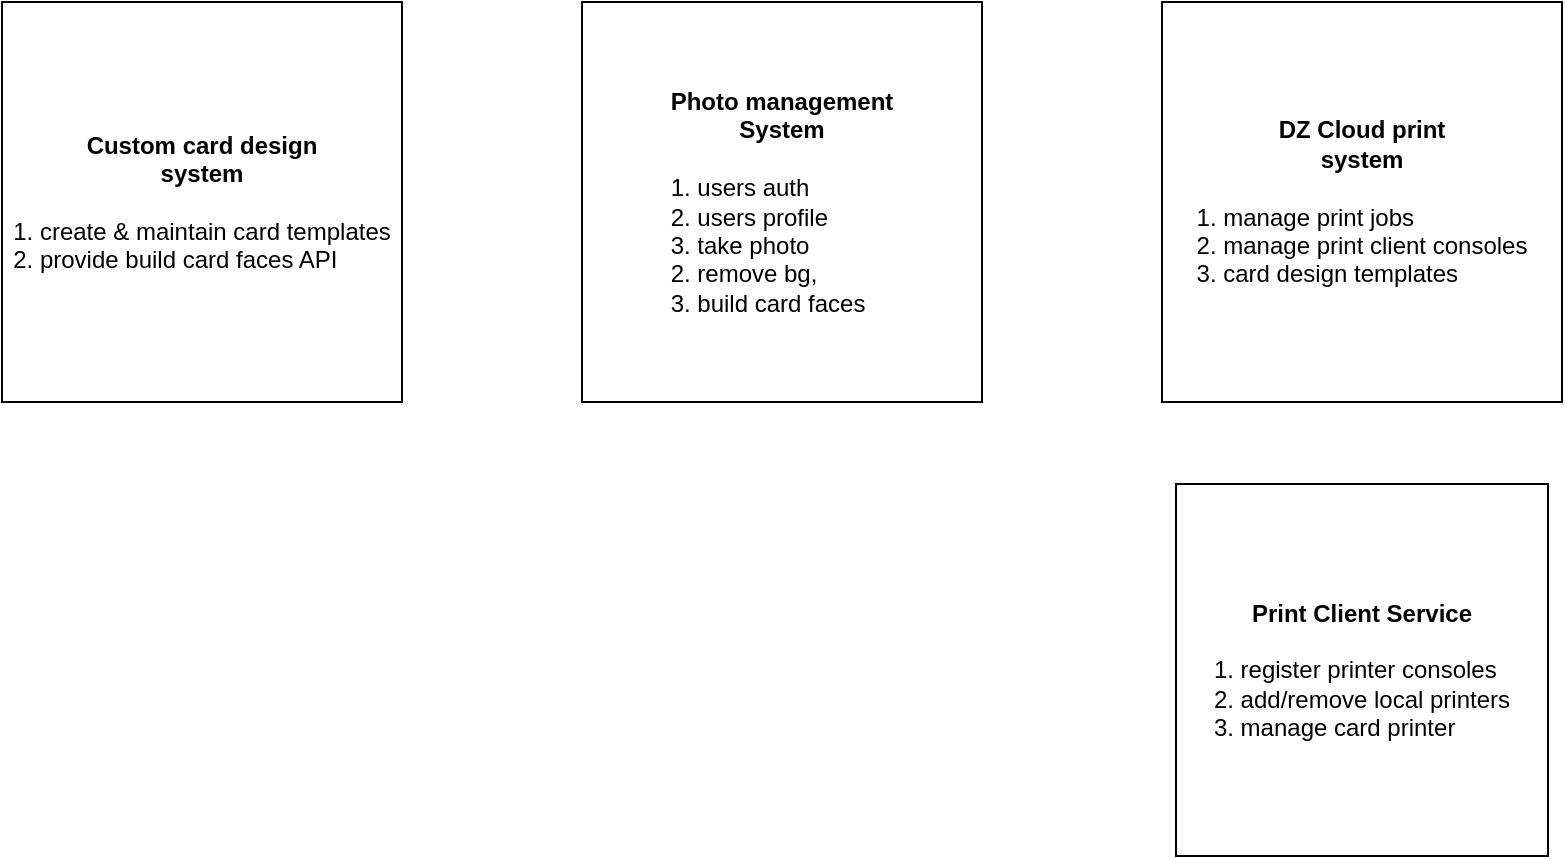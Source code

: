 <mxfile version="15.2.9" type="github" pages="2">
  <diagram id="r_a6c4T3uoJwIFPuBqCp" name="overview">
    <mxGraphModel dx="1120" dy="598" grid="1" gridSize="10" guides="1" tooltips="1" connect="1" arrows="1" fold="1" page="1" pageScale="1" pageWidth="1169" pageHeight="827" math="0" shadow="0">
      <root>
        <mxCell id="XQk42yvYTj5b2N5QGWH9-0" />
        <mxCell id="XQk42yvYTj5b2N5QGWH9-1" parent="XQk42yvYTj5b2N5QGWH9-0" />
        <mxCell id="AS9TGTLmxo-H16eB41mD-0" value="&lt;div&gt;&lt;b&gt;Photo management&lt;/b&gt;&lt;/div&gt;&lt;div&gt;&lt;b&gt;System&lt;/b&gt;&lt;/div&gt;&lt;div&gt;&lt;br&gt;&lt;/div&gt;&lt;div align=&quot;left&quot;&gt;1. users auth&lt;/div&gt;&lt;div align=&quot;left&quot;&gt;2. users profile&lt;br&gt;&lt;/div&gt;&lt;div align=&quot;left&quot;&gt;3. take photo&lt;/div&gt;&lt;div align=&quot;left&quot;&gt;2. remove bg, &lt;br&gt;&lt;/div&gt;&lt;div align=&quot;left&quot;&gt;3. build card faces&lt;/div&gt;" style="whiteSpace=wrap;html=1;aspect=fixed;" parent="XQk42yvYTj5b2N5QGWH9-1" vertex="1">
          <mxGeometry x="360" y="80" width="200" height="200" as="geometry" />
        </mxCell>
        <mxCell id="AS9TGTLmxo-H16eB41mD-1" value="&lt;div&gt;&lt;b&gt;Custom card design &lt;br&gt;&lt;/b&gt;&lt;/div&gt;&lt;div&gt;&lt;b&gt;system&lt;/b&gt;&lt;/div&gt;&lt;div&gt;&lt;br&gt;&lt;/div&gt;&lt;div align=&quot;left&quot;&gt;1. create &amp;amp; maintain card templates&lt;/div&gt;&lt;div align=&quot;left&quot;&gt;2. provide build card faces API&lt;br&gt;&lt;/div&gt;" style="whiteSpace=wrap;html=1;aspect=fixed;" parent="XQk42yvYTj5b2N5QGWH9-1" vertex="1">
          <mxGeometry x="70" y="80" width="200" height="200" as="geometry" />
        </mxCell>
        <mxCell id="AS9TGTLmxo-H16eB41mD-2" value="&lt;div&gt;&lt;b&gt;DZ Cloud print &lt;br&gt;&lt;/b&gt;&lt;/div&gt;&lt;div&gt;&lt;b&gt;system&lt;/b&gt;&lt;/div&gt;&lt;div align=&quot;left&quot;&gt;&lt;br&gt;&lt;/div&gt;&lt;div align=&quot;left&quot;&gt;1. manage print jobs&lt;/div&gt;&lt;div align=&quot;left&quot;&gt;2. manage print client consoles&lt;br&gt;&lt;/div&gt;&lt;div align=&quot;left&quot;&gt;3. card design templates&lt;/div&gt;" style="whiteSpace=wrap;html=1;aspect=fixed;" parent="XQk42yvYTj5b2N5QGWH9-1" vertex="1">
          <mxGeometry x="650" y="80" width="200" height="200" as="geometry" />
        </mxCell>
        <mxCell id="VPOgRjzrrNW2hI6NRS3K-3" value="&lt;div&gt;&lt;b&gt;Print Client Service&lt;/b&gt;&lt;/div&gt;&lt;div&gt;&lt;br&gt;&lt;/div&gt;&lt;div align=&quot;left&quot;&gt;1. register printer consoles&lt;/div&gt;&lt;div align=&quot;left&quot;&gt;2. add/remove local printers&lt;br&gt;&lt;/div&gt;&lt;div align=&quot;left&quot;&gt;3. manage card printer&lt;br&gt;&lt;/div&gt;" style="whiteSpace=wrap;html=1;aspect=fixed;" vertex="1" parent="XQk42yvYTj5b2N5QGWH9-1">
          <mxGeometry x="657" y="321" width="186" height="186" as="geometry" />
        </mxCell>
      </root>
    </mxGraphModel>
  </diagram>
  <diagram id="C5RBs43oDa-KdzZeNtuy" name="Custom card design ">
    <mxGraphModel dx="1023" dy="598" grid="1" gridSize="10" guides="1" tooltips="1" connect="1" arrows="1" fold="1" page="1" pageScale="1" pageWidth="827" pageHeight="1169" math="0" shadow="0">
      <root>
        <mxCell id="WIyWlLk6GJQsqaUBKTNV-0" />
        <mxCell id="WIyWlLk6GJQsqaUBKTNV-1" parent="WIyWlLk6GJQsqaUBKTNV-0" />
        <mxCell id="UXQcSEptCOop2wgbjfl1-41" value="tb_card_template" style="shape=table;startSize=30;container=1;collapsible=1;childLayout=tableLayout;fixedRows=1;rowLines=0;fontStyle=1;align=center;resizeLast=1;rounded=0;shadow=0;glass=0;sketch=0;" vertex="1" parent="WIyWlLk6GJQsqaUBKTNV-1">
          <mxGeometry x="110" y="80" width="180" height="280" as="geometry" />
        </mxCell>
        <mxCell id="UXQcSEptCOop2wgbjfl1-42" value="" style="shape=partialRectangle;collapsible=0;dropTarget=0;pointerEvents=0;fillColor=none;top=0;left=0;bottom=1;right=0;points=[[0,0.5],[1,0.5]];portConstraint=eastwest;" vertex="1" parent="UXQcSEptCOop2wgbjfl1-41">
          <mxGeometry y="30" width="180" height="30" as="geometry" />
        </mxCell>
        <mxCell id="UXQcSEptCOop2wgbjfl1-43" value="PK" style="shape=partialRectangle;connectable=0;fillColor=none;top=0;left=0;bottom=0;right=0;fontStyle=1;overflow=hidden;" vertex="1" parent="UXQcSEptCOop2wgbjfl1-42">
          <mxGeometry width="30" height="30" as="geometry">
            <mxRectangle width="30" height="30" as="alternateBounds" />
          </mxGeometry>
        </mxCell>
        <mxCell id="UXQcSEptCOop2wgbjfl1-44" value="UniqueID" style="shape=partialRectangle;connectable=0;fillColor=none;top=0;left=0;bottom=0;right=0;align=left;spacingLeft=6;fontStyle=5;overflow=hidden;" vertex="1" parent="UXQcSEptCOop2wgbjfl1-42">
          <mxGeometry x="30" width="150" height="30" as="geometry">
            <mxRectangle width="150" height="30" as="alternateBounds" />
          </mxGeometry>
        </mxCell>
        <mxCell id="UXQcSEptCOop2wgbjfl1-48" value="" style="shape=partialRectangle;collapsible=0;dropTarget=0;pointerEvents=0;fillColor=none;top=0;left=0;bottom=0;right=0;points=[[0,0.5],[1,0.5]];portConstraint=eastwest;" vertex="1" parent="UXQcSEptCOop2wgbjfl1-41">
          <mxGeometry y="60" width="180" height="30" as="geometry" />
        </mxCell>
        <mxCell id="UXQcSEptCOop2wgbjfl1-49" value="" style="shape=partialRectangle;connectable=0;fillColor=none;top=0;left=0;bottom=0;right=0;editable=1;overflow=hidden;" vertex="1" parent="UXQcSEptCOop2wgbjfl1-48">
          <mxGeometry width="30" height="30" as="geometry">
            <mxRectangle width="30" height="30" as="alternateBounds" />
          </mxGeometry>
        </mxCell>
        <mxCell id="UXQcSEptCOop2wgbjfl1-50" value="org_ref_name:string" style="shape=partialRectangle;connectable=0;fillColor=none;top=0;left=0;bottom=0;right=0;align=left;spacingLeft=6;overflow=hidden;" vertex="1" parent="UXQcSEptCOop2wgbjfl1-48">
          <mxGeometry x="30" width="150" height="30" as="geometry">
            <mxRectangle width="150" height="30" as="alternateBounds" />
          </mxGeometry>
        </mxCell>
        <mxCell id="UXQcSEptCOop2wgbjfl1-45" value="" style="shape=partialRectangle;collapsible=0;dropTarget=0;pointerEvents=0;fillColor=none;top=0;left=0;bottom=0;right=0;points=[[0,0.5],[1,0.5]];portConstraint=eastwest;" vertex="1" parent="UXQcSEptCOop2wgbjfl1-41">
          <mxGeometry y="90" width="180" height="30" as="geometry" />
        </mxCell>
        <mxCell id="UXQcSEptCOop2wgbjfl1-46" value="" style="shape=partialRectangle;connectable=0;fillColor=none;top=0;left=0;bottom=0;right=0;editable=1;overflow=hidden;" vertex="1" parent="UXQcSEptCOop2wgbjfl1-45">
          <mxGeometry width="30" height="30" as="geometry">
            <mxRectangle width="30" height="30" as="alternateBounds" />
          </mxGeometry>
        </mxCell>
        <mxCell id="UXQcSEptCOop2wgbjfl1-47" value="product_ref_name:string" style="shape=partialRectangle;connectable=0;fillColor=none;top=0;left=0;bottom=0;right=0;align=left;spacingLeft=6;overflow=hidden;" vertex="1" parent="UXQcSEptCOop2wgbjfl1-45">
          <mxGeometry x="30" width="150" height="30" as="geometry">
            <mxRectangle width="150" height="30" as="alternateBounds" />
          </mxGeometry>
        </mxCell>
        <mxCell id="UXQcSEptCOop2wgbjfl1-51" value="" style="shape=partialRectangle;collapsible=0;dropTarget=0;pointerEvents=0;fillColor=none;top=0;left=0;bottom=0;right=0;points=[[0,0.5],[1,0.5]];portConstraint=eastwest;" vertex="1" parent="UXQcSEptCOop2wgbjfl1-41">
          <mxGeometry y="120" width="180" height="30" as="geometry" />
        </mxCell>
        <mxCell id="UXQcSEptCOop2wgbjfl1-52" value="" style="shape=partialRectangle;connectable=0;fillColor=none;top=0;left=0;bottom=0;right=0;editable=1;overflow=hidden;" vertex="1" parent="UXQcSEptCOop2wgbjfl1-51">
          <mxGeometry width="30" height="30" as="geometry">
            <mxRectangle width="30" height="30" as="alternateBounds" />
          </mxGeometry>
        </mxCell>
        <mxCell id="UXQcSEptCOop2wgbjfl1-53" value="card_layout:json" style="shape=partialRectangle;connectable=0;fillColor=none;top=0;left=0;bottom=0;right=0;align=left;spacingLeft=6;overflow=hidden;" vertex="1" parent="UXQcSEptCOop2wgbjfl1-51">
          <mxGeometry x="30" width="150" height="30" as="geometry">
            <mxRectangle width="150" height="30" as="alternateBounds" />
          </mxGeometry>
        </mxCell>
        <mxCell id="UXQcSEptCOop2wgbjfl1-57" style="shape=partialRectangle;collapsible=0;dropTarget=0;pointerEvents=0;fillColor=none;top=0;left=0;bottom=0;right=0;points=[[0,0.5],[1,0.5]];portConstraint=eastwest;" vertex="1" parent="UXQcSEptCOop2wgbjfl1-41">
          <mxGeometry y="150" width="180" height="30" as="geometry" />
        </mxCell>
        <mxCell id="UXQcSEptCOop2wgbjfl1-58" style="shape=partialRectangle;connectable=0;fillColor=none;top=0;left=0;bottom=0;right=0;editable=1;overflow=hidden;" vertex="1" parent="UXQcSEptCOop2wgbjfl1-57">
          <mxGeometry width="30" height="30" as="geometry">
            <mxRectangle width="30" height="30" as="alternateBounds" />
          </mxGeometry>
        </mxCell>
        <mxCell id="UXQcSEptCOop2wgbjfl1-59" value="create_date:datetime" style="shape=partialRectangle;connectable=0;fillColor=none;top=0;left=0;bottom=0;right=0;align=left;spacingLeft=6;overflow=hidden;" vertex="1" parent="UXQcSEptCOop2wgbjfl1-57">
          <mxGeometry x="30" width="150" height="30" as="geometry">
            <mxRectangle width="150" height="30" as="alternateBounds" />
          </mxGeometry>
        </mxCell>
        <mxCell id="UXQcSEptCOop2wgbjfl1-54" style="shape=partialRectangle;collapsible=0;dropTarget=0;pointerEvents=0;fillColor=none;top=0;left=0;bottom=0;right=0;points=[[0,0.5],[1,0.5]];portConstraint=eastwest;" vertex="1" parent="UXQcSEptCOop2wgbjfl1-41">
          <mxGeometry y="180" width="180" height="30" as="geometry" />
        </mxCell>
        <mxCell id="UXQcSEptCOop2wgbjfl1-55" style="shape=partialRectangle;connectable=0;fillColor=none;top=0;left=0;bottom=0;right=0;editable=1;overflow=hidden;" vertex="1" parent="UXQcSEptCOop2wgbjfl1-54">
          <mxGeometry width="30" height="30" as="geometry">
            <mxRectangle width="30" height="30" as="alternateBounds" />
          </mxGeometry>
        </mxCell>
        <mxCell id="UXQcSEptCOop2wgbjfl1-56" value="create_by:string" style="shape=partialRectangle;connectable=0;fillColor=none;top=0;left=0;bottom=0;right=0;align=left;spacingLeft=6;overflow=hidden;" vertex="1" parent="UXQcSEptCOop2wgbjfl1-54">
          <mxGeometry x="30" width="150" height="30" as="geometry">
            <mxRectangle width="150" height="30" as="alternateBounds" />
          </mxGeometry>
        </mxCell>
        <mxCell id="UXQcSEptCOop2wgbjfl1-63" style="shape=partialRectangle;collapsible=0;dropTarget=0;pointerEvents=0;fillColor=none;top=0;left=0;bottom=0;right=0;points=[[0,0.5],[1,0.5]];portConstraint=eastwest;" vertex="1" parent="UXQcSEptCOop2wgbjfl1-41">
          <mxGeometry y="210" width="180" height="30" as="geometry" />
        </mxCell>
        <mxCell id="UXQcSEptCOop2wgbjfl1-64" style="shape=partialRectangle;connectable=0;fillColor=none;top=0;left=0;bottom=0;right=0;editable=1;overflow=hidden;" vertex="1" parent="UXQcSEptCOop2wgbjfl1-63">
          <mxGeometry width="30" height="30" as="geometry">
            <mxRectangle width="30" height="30" as="alternateBounds" />
          </mxGeometry>
        </mxCell>
        <mxCell id="UXQcSEptCOop2wgbjfl1-65" value="update_date:datetime" style="shape=partialRectangle;connectable=0;fillColor=none;top=0;left=0;bottom=0;right=0;align=left;spacingLeft=6;overflow=hidden;" vertex="1" parent="UXQcSEptCOop2wgbjfl1-63">
          <mxGeometry x="30" width="150" height="30" as="geometry">
            <mxRectangle width="150" height="30" as="alternateBounds" />
          </mxGeometry>
        </mxCell>
        <mxCell id="UXQcSEptCOop2wgbjfl1-60" style="shape=partialRectangle;collapsible=0;dropTarget=0;pointerEvents=0;fillColor=none;top=0;left=0;bottom=0;right=0;points=[[0,0.5],[1,0.5]];portConstraint=eastwest;" vertex="1" parent="UXQcSEptCOop2wgbjfl1-41">
          <mxGeometry y="240" width="180" height="30" as="geometry" />
        </mxCell>
        <mxCell id="UXQcSEptCOop2wgbjfl1-61" style="shape=partialRectangle;connectable=0;fillColor=none;top=0;left=0;bottom=0;right=0;editable=1;overflow=hidden;" vertex="1" parent="UXQcSEptCOop2wgbjfl1-60">
          <mxGeometry width="30" height="30" as="geometry">
            <mxRectangle width="30" height="30" as="alternateBounds" />
          </mxGeometry>
        </mxCell>
        <mxCell id="UXQcSEptCOop2wgbjfl1-62" value="update_by:string" style="shape=partialRectangle;connectable=0;fillColor=none;top=0;left=0;bottom=0;right=0;align=left;spacingLeft=6;overflow=hidden;" vertex="1" parent="UXQcSEptCOop2wgbjfl1-60">
          <mxGeometry x="30" width="150" height="30" as="geometry">
            <mxRectangle width="150" height="30" as="alternateBounds" />
          </mxGeometry>
        </mxCell>
        <mxCell id="UXQcSEptCOop2wgbjfl1-66" value="tb_data_parameter" style="shape=table;startSize=30;container=1;collapsible=1;childLayout=tableLayout;fixedRows=1;rowLines=0;fontStyle=1;align=center;resizeLast=1;rounded=0;shadow=0;glass=0;sketch=0;" vertex="1" parent="WIyWlLk6GJQsqaUBKTNV-1">
          <mxGeometry x="430" y="80" width="180" height="300" as="geometry" />
        </mxCell>
        <mxCell id="UXQcSEptCOop2wgbjfl1-67" value="" style="shape=partialRectangle;collapsible=0;dropTarget=0;pointerEvents=0;fillColor=none;top=0;left=0;bottom=1;right=0;points=[[0,0.5],[1,0.5]];portConstraint=eastwest;" vertex="1" parent="UXQcSEptCOop2wgbjfl1-66">
          <mxGeometry y="30" width="180" height="30" as="geometry" />
        </mxCell>
        <mxCell id="UXQcSEptCOop2wgbjfl1-68" value="PK" style="shape=partialRectangle;connectable=0;fillColor=none;top=0;left=0;bottom=0;right=0;fontStyle=1;overflow=hidden;" vertex="1" parent="UXQcSEptCOop2wgbjfl1-67">
          <mxGeometry width="30" height="30" as="geometry">
            <mxRectangle width="30" height="30" as="alternateBounds" />
          </mxGeometry>
        </mxCell>
        <mxCell id="UXQcSEptCOop2wgbjfl1-69" value="UniqueID" style="shape=partialRectangle;connectable=0;fillColor=none;top=0;left=0;bottom=0;right=0;align=left;spacingLeft=6;fontStyle=5;overflow=hidden;" vertex="1" parent="UXQcSEptCOop2wgbjfl1-67">
          <mxGeometry x="30" width="150" height="30" as="geometry">
            <mxRectangle width="150" height="30" as="alternateBounds" />
          </mxGeometry>
        </mxCell>
        <mxCell id="UXQcSEptCOop2wgbjfl1-70" value="" style="shape=partialRectangle;collapsible=0;dropTarget=0;pointerEvents=0;fillColor=none;top=0;left=0;bottom=0;right=0;points=[[0,0.5],[1,0.5]];portConstraint=eastwest;" vertex="1" parent="UXQcSEptCOop2wgbjfl1-66">
          <mxGeometry y="60" width="180" height="30" as="geometry" />
        </mxCell>
        <mxCell id="UXQcSEptCOop2wgbjfl1-71" value="" style="shape=partialRectangle;connectable=0;fillColor=none;top=0;left=0;bottom=0;right=0;editable=1;overflow=hidden;" vertex="1" parent="UXQcSEptCOop2wgbjfl1-70">
          <mxGeometry width="30" height="30" as="geometry">
            <mxRectangle width="30" height="30" as="alternateBounds" />
          </mxGeometry>
        </mxCell>
        <mxCell id="UXQcSEptCOop2wgbjfl1-72" value="org_ref_name:string" style="shape=partialRectangle;connectable=0;fillColor=none;top=0;left=0;bottom=0;right=0;align=left;spacingLeft=6;overflow=hidden;" vertex="1" parent="UXQcSEptCOop2wgbjfl1-70">
          <mxGeometry x="30" width="150" height="30" as="geometry">
            <mxRectangle width="150" height="30" as="alternateBounds" />
          </mxGeometry>
        </mxCell>
        <mxCell id="UXQcSEptCOop2wgbjfl1-73" value="" style="shape=partialRectangle;collapsible=0;dropTarget=0;pointerEvents=0;fillColor=none;top=0;left=0;bottom=0;right=0;points=[[0,0.5],[1,0.5]];portConstraint=eastwest;" vertex="1" parent="UXQcSEptCOop2wgbjfl1-66">
          <mxGeometry y="90" width="180" height="30" as="geometry" />
        </mxCell>
        <mxCell id="UXQcSEptCOop2wgbjfl1-74" value="" style="shape=partialRectangle;connectable=0;fillColor=none;top=0;left=0;bottom=0;right=0;editable=1;overflow=hidden;" vertex="1" parent="UXQcSEptCOop2wgbjfl1-73">
          <mxGeometry width="30" height="30" as="geometry">
            <mxRectangle width="30" height="30" as="alternateBounds" />
          </mxGeometry>
        </mxCell>
        <mxCell id="UXQcSEptCOop2wgbjfl1-75" value="product_ref_name:string" style="shape=partialRectangle;connectable=0;fillColor=none;top=0;left=0;bottom=0;right=0;align=left;spacingLeft=6;overflow=hidden;" vertex="1" parent="UXQcSEptCOop2wgbjfl1-73">
          <mxGeometry x="30" width="150" height="30" as="geometry">
            <mxRectangle width="150" height="30" as="alternateBounds" />
          </mxGeometry>
        </mxCell>
        <mxCell id="UXQcSEptCOop2wgbjfl1-76" value="" style="shape=partialRectangle;collapsible=0;dropTarget=0;pointerEvents=0;fillColor=none;top=0;left=0;bottom=0;right=0;points=[[0,0.5],[1,0.5]];portConstraint=eastwest;" vertex="1" parent="UXQcSEptCOop2wgbjfl1-66">
          <mxGeometry y="120" width="180" height="30" as="geometry" />
        </mxCell>
        <mxCell id="UXQcSEptCOop2wgbjfl1-77" value="" style="shape=partialRectangle;connectable=0;fillColor=none;top=0;left=0;bottom=0;right=0;editable=1;overflow=hidden;" vertex="1" parent="UXQcSEptCOop2wgbjfl1-76">
          <mxGeometry width="30" height="30" as="geometry">
            <mxRectangle width="30" height="30" as="alternateBounds" />
          </mxGeometry>
        </mxCell>
        <mxCell id="UXQcSEptCOop2wgbjfl1-78" value="param_name:string" style="shape=partialRectangle;connectable=0;fillColor=none;top=0;left=0;bottom=0;right=0;align=left;spacingLeft=6;overflow=hidden;" vertex="1" parent="UXQcSEptCOop2wgbjfl1-76">
          <mxGeometry x="30" width="150" height="30" as="geometry">
            <mxRectangle width="150" height="30" as="alternateBounds" />
          </mxGeometry>
        </mxCell>
        <mxCell id="UXQcSEptCOop2wgbjfl1-79" style="shape=partialRectangle;collapsible=0;dropTarget=0;pointerEvents=0;fillColor=none;top=0;left=0;bottom=0;right=0;points=[[0,0.5],[1,0.5]];portConstraint=eastwest;" vertex="1" parent="UXQcSEptCOop2wgbjfl1-66">
          <mxGeometry y="150" width="180" height="30" as="geometry" />
        </mxCell>
        <mxCell id="UXQcSEptCOop2wgbjfl1-80" style="shape=partialRectangle;connectable=0;fillColor=none;top=0;left=0;bottom=0;right=0;editable=1;overflow=hidden;" vertex="1" parent="UXQcSEptCOop2wgbjfl1-79">
          <mxGeometry width="30" height="30" as="geometry">
            <mxRectangle width="30" height="30" as="alternateBounds" />
          </mxGeometry>
        </mxCell>
        <mxCell id="UXQcSEptCOop2wgbjfl1-81" value="required:bool" style="shape=partialRectangle;connectable=0;fillColor=none;top=0;left=0;bottom=0;right=0;align=left;spacingLeft=6;overflow=hidden;" vertex="1" parent="UXQcSEptCOop2wgbjfl1-79">
          <mxGeometry x="30" width="150" height="30" as="geometry">
            <mxRectangle width="150" height="30" as="alternateBounds" />
          </mxGeometry>
        </mxCell>
        <mxCell id="UXQcSEptCOop2wgbjfl1-82" style="shape=partialRectangle;collapsible=0;dropTarget=0;pointerEvents=0;fillColor=none;top=0;left=0;bottom=0;right=0;points=[[0,0.5],[1,0.5]];portConstraint=eastwest;" vertex="1" parent="UXQcSEptCOop2wgbjfl1-66">
          <mxGeometry y="180" width="180" height="30" as="geometry" />
        </mxCell>
        <mxCell id="UXQcSEptCOop2wgbjfl1-83" style="shape=partialRectangle;connectable=0;fillColor=none;top=0;left=0;bottom=0;right=0;editable=1;overflow=hidden;" vertex="1" parent="UXQcSEptCOop2wgbjfl1-82">
          <mxGeometry width="30" height="30" as="geometry">
            <mxRectangle width="30" height="30" as="alternateBounds" />
          </mxGeometry>
        </mxCell>
        <mxCell id="UXQcSEptCOop2wgbjfl1-84" value="description:string" style="shape=partialRectangle;connectable=0;fillColor=none;top=0;left=0;bottom=0;right=0;align=left;spacingLeft=6;overflow=hidden;" vertex="1" parent="UXQcSEptCOop2wgbjfl1-82">
          <mxGeometry x="30" width="150" height="30" as="geometry">
            <mxRectangle width="150" height="30" as="alternateBounds" />
          </mxGeometry>
        </mxCell>
        <mxCell id="UXQcSEptCOop2wgbjfl1-85" style="shape=partialRectangle;collapsible=0;dropTarget=0;pointerEvents=0;fillColor=none;top=0;left=0;bottom=0;right=0;points=[[0,0.5],[1,0.5]];portConstraint=eastwest;" vertex="1" parent="UXQcSEptCOop2wgbjfl1-66">
          <mxGeometry y="210" width="180" height="30" as="geometry" />
        </mxCell>
        <mxCell id="UXQcSEptCOop2wgbjfl1-86" style="shape=partialRectangle;connectable=0;fillColor=none;top=0;left=0;bottom=0;right=0;editable=1;overflow=hidden;" vertex="1" parent="UXQcSEptCOop2wgbjfl1-85">
          <mxGeometry width="30" height="30" as="geometry">
            <mxRectangle width="30" height="30" as="alternateBounds" />
          </mxGeometry>
        </mxCell>
        <mxCell id="UXQcSEptCOop2wgbjfl1-87" value="sample_data:string" style="shape=partialRectangle;connectable=0;fillColor=none;top=0;left=0;bottom=0;right=0;align=left;spacingLeft=6;overflow=hidden;" vertex="1" parent="UXQcSEptCOop2wgbjfl1-85">
          <mxGeometry x="30" width="150" height="30" as="geometry">
            <mxRectangle width="150" height="30" as="alternateBounds" />
          </mxGeometry>
        </mxCell>
        <mxCell id="UXQcSEptCOop2wgbjfl1-88" style="shape=partialRectangle;collapsible=0;dropTarget=0;pointerEvents=0;fillColor=none;top=0;left=0;bottom=0;right=0;points=[[0,0.5],[1,0.5]];portConstraint=eastwest;" vertex="1" parent="UXQcSEptCOop2wgbjfl1-66">
          <mxGeometry y="240" width="180" height="30" as="geometry" />
        </mxCell>
        <mxCell id="UXQcSEptCOop2wgbjfl1-89" style="shape=partialRectangle;connectable=0;fillColor=none;top=0;left=0;bottom=0;right=0;editable=1;overflow=hidden;" vertex="1" parent="UXQcSEptCOop2wgbjfl1-88">
          <mxGeometry width="30" height="30" as="geometry">
            <mxRectangle width="30" height="30" as="alternateBounds" />
          </mxGeometry>
        </mxCell>
        <mxCell id="UXQcSEptCOop2wgbjfl1-90" value="data_source:string" style="shape=partialRectangle;connectable=0;fillColor=none;top=0;left=0;bottom=0;right=0;align=left;spacingLeft=6;overflow=hidden;" vertex="1" parent="UXQcSEptCOop2wgbjfl1-88">
          <mxGeometry x="30" width="150" height="30" as="geometry">
            <mxRectangle width="150" height="30" as="alternateBounds" />
          </mxGeometry>
        </mxCell>
        <mxCell id="UXQcSEptCOop2wgbjfl1-91" style="shape=partialRectangle;collapsible=0;dropTarget=0;pointerEvents=0;fillColor=none;top=0;left=0;bottom=0;right=0;points=[[0,0.5],[1,0.5]];portConstraint=eastwest;" vertex="1" parent="UXQcSEptCOop2wgbjfl1-66">
          <mxGeometry y="270" width="180" height="30" as="geometry" />
        </mxCell>
        <mxCell id="UXQcSEptCOop2wgbjfl1-92" style="shape=partialRectangle;connectable=0;fillColor=none;top=0;left=0;bottom=0;right=0;editable=1;overflow=hidden;" vertex="1" parent="UXQcSEptCOop2wgbjfl1-91">
          <mxGeometry width="30" height="30" as="geometry">
            <mxRectangle width="30" height="30" as="alternateBounds" />
          </mxGeometry>
        </mxCell>
        <mxCell id="UXQcSEptCOop2wgbjfl1-93" style="shape=partialRectangle;connectable=0;fillColor=none;top=0;left=0;bottom=0;right=0;align=left;spacingLeft=6;overflow=hidden;" vertex="1" parent="UXQcSEptCOop2wgbjfl1-91">
          <mxGeometry x="30" width="150" height="30" as="geometry">
            <mxRectangle width="150" height="30" as="alternateBounds" />
          </mxGeometry>
        </mxCell>
      </root>
    </mxGraphModel>
  </diagram>
</mxfile>

